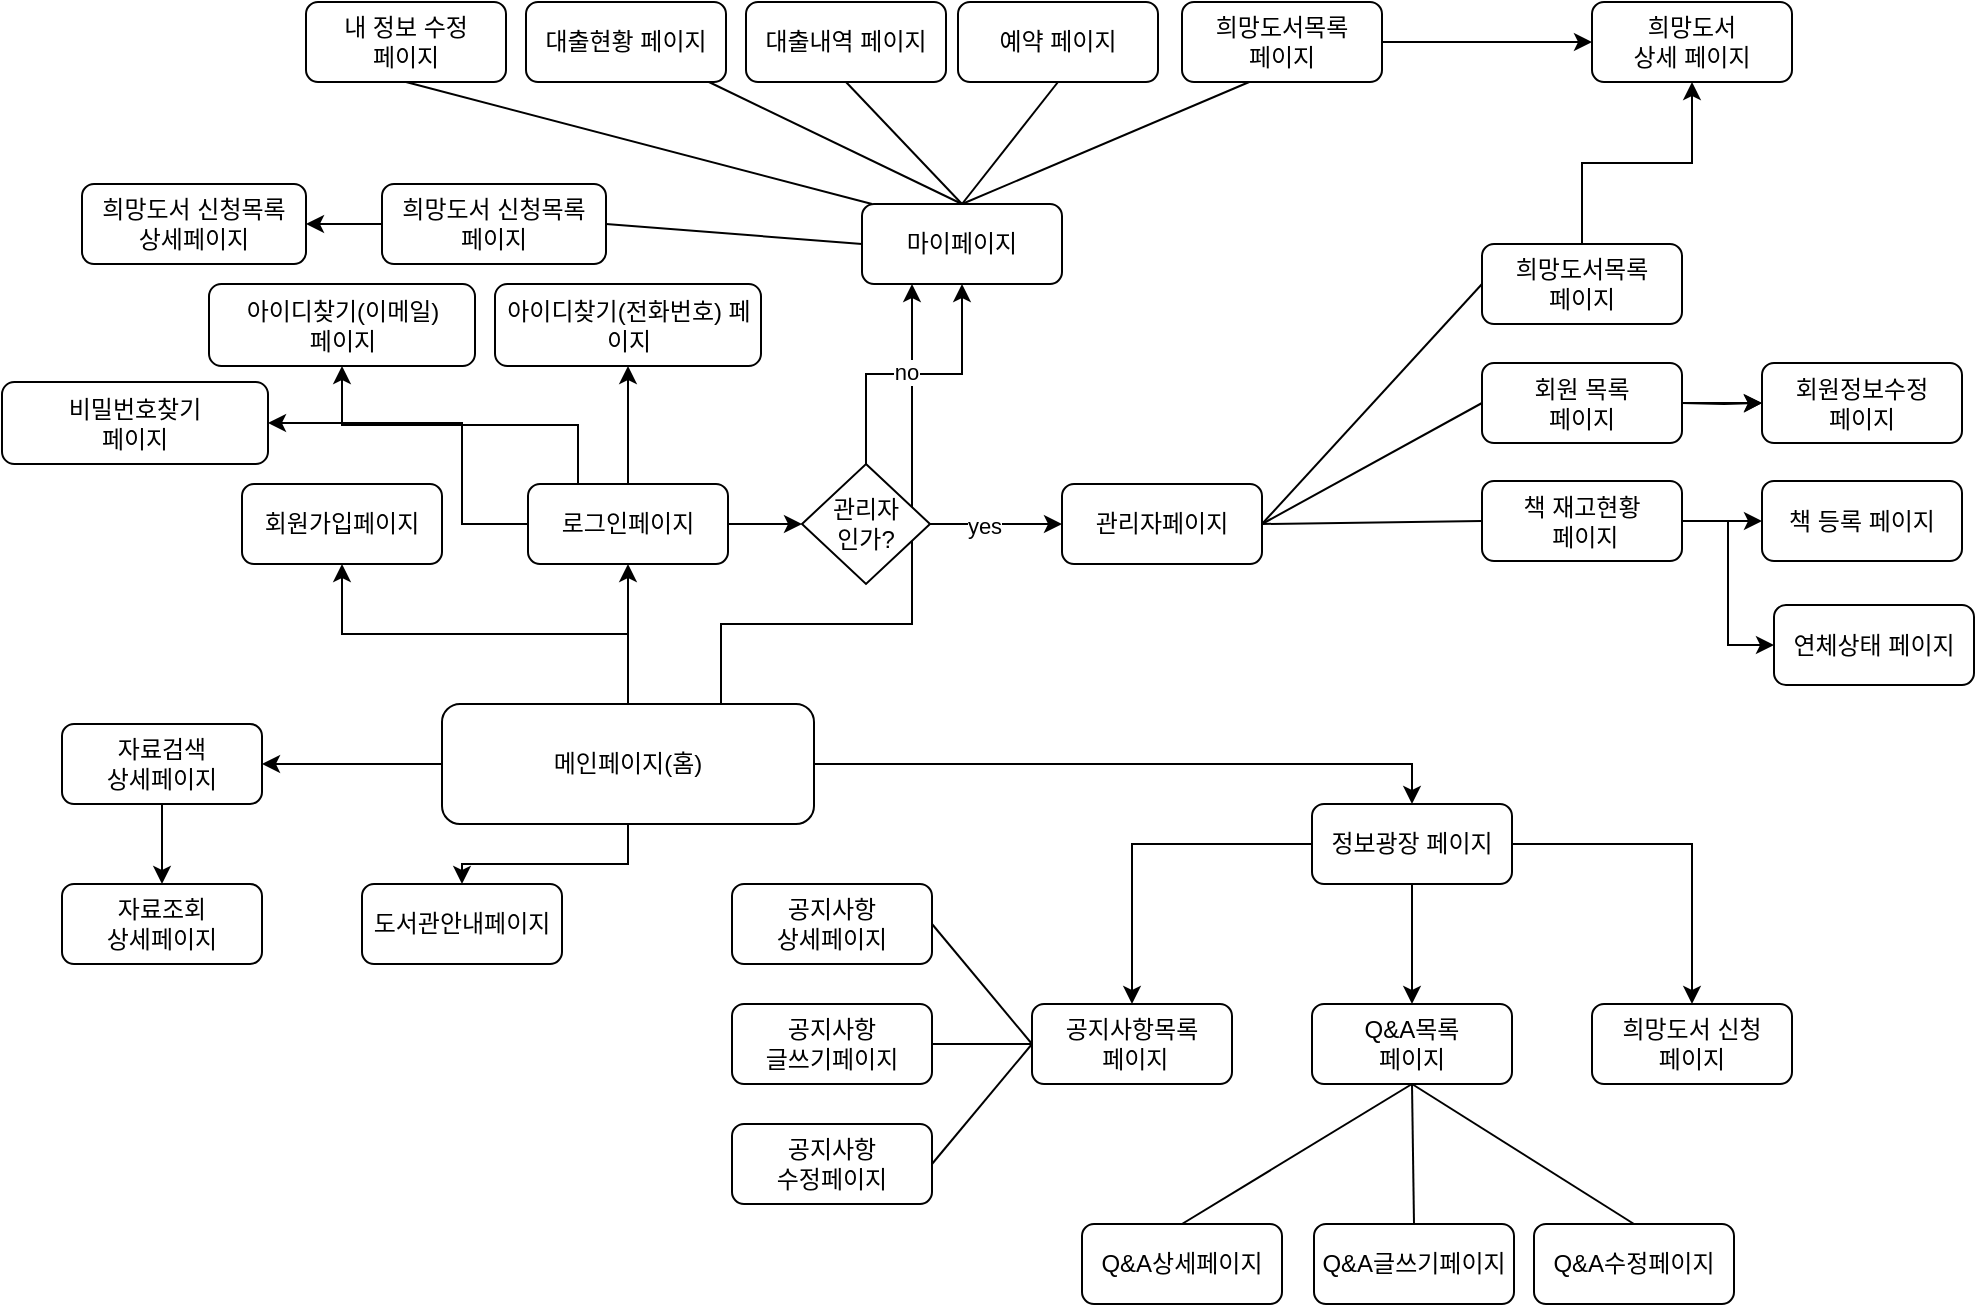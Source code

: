 <mxfile version="23.1.1" type="device">
  <diagram name="페이지-1" id="M1RNM7WDwCRg9Kb96guz">
    <mxGraphModel dx="1034" dy="1859" grid="1" gridSize="10" guides="1" tooltips="1" connect="1" arrows="1" fold="1" page="1" pageScale="1" pageWidth="827" pageHeight="1169" math="0" shadow="0">
      <root>
        <mxCell id="0" />
        <mxCell id="1" parent="0" />
        <mxCell id="Unt0BpAqnxLBG9hi-jSZ-130" style="edgeStyle=orthogonalEdgeStyle;rounded=0;orthogonalLoop=1;jettySize=auto;html=1;entryX=0.5;entryY=1;entryDx=0;entryDy=0;" parent="1" source="Unt0BpAqnxLBG9hi-jSZ-1" target="Unt0BpAqnxLBG9hi-jSZ-3" edge="1">
          <mxGeometry relative="1" as="geometry" />
        </mxCell>
        <mxCell id="Unt0BpAqnxLBG9hi-jSZ-131" style="edgeStyle=orthogonalEdgeStyle;rounded=0;orthogonalLoop=1;jettySize=auto;html=1;entryX=0.5;entryY=1;entryDx=0;entryDy=0;" parent="1" source="Unt0BpAqnxLBG9hi-jSZ-1" target="Unt0BpAqnxLBG9hi-jSZ-4" edge="1">
          <mxGeometry relative="1" as="geometry" />
        </mxCell>
        <mxCell id="Unt0BpAqnxLBG9hi-jSZ-136" style="edgeStyle=orthogonalEdgeStyle;rounded=0;orthogonalLoop=1;jettySize=auto;html=1;entryX=1;entryY=0.5;entryDx=0;entryDy=0;" parent="1" source="Unt0BpAqnxLBG9hi-jSZ-1" target="Unt0BpAqnxLBG9hi-jSZ-25" edge="1">
          <mxGeometry relative="1" as="geometry" />
        </mxCell>
        <mxCell id="Unt0BpAqnxLBG9hi-jSZ-138" style="edgeStyle=orthogonalEdgeStyle;rounded=0;orthogonalLoop=1;jettySize=auto;html=1;entryX=0.5;entryY=0;entryDx=0;entryDy=0;" parent="1" source="Unt0BpAqnxLBG9hi-jSZ-1" target="Unt0BpAqnxLBG9hi-jSZ-43" edge="1">
          <mxGeometry relative="1" as="geometry" />
        </mxCell>
        <mxCell id="Unt0BpAqnxLBG9hi-jSZ-139" style="edgeStyle=orthogonalEdgeStyle;rounded=0;orthogonalLoop=1;jettySize=auto;html=1;entryX=0.5;entryY=0;entryDx=0;entryDy=0;exitX=1;exitY=0.5;exitDx=0;exitDy=0;" parent="1" source="Unt0BpAqnxLBG9hi-jSZ-1" target="Unt0BpAqnxLBG9hi-jSZ-44" edge="1">
          <mxGeometry relative="1" as="geometry">
            <mxPoint x="390" y="-760" as="sourcePoint" />
          </mxGeometry>
        </mxCell>
        <mxCell id="FfFUScTDarVgMfqGQcvW-7" style="edgeStyle=orthogonalEdgeStyle;rounded=0;orthogonalLoop=1;jettySize=auto;html=1;exitX=0.75;exitY=0;exitDx=0;exitDy=0;entryX=0.25;entryY=1;entryDx=0;entryDy=0;" parent="1" source="Unt0BpAqnxLBG9hi-jSZ-1" target="Unt0BpAqnxLBG9hi-jSZ-70" edge="1">
          <mxGeometry relative="1" as="geometry">
            <Array as="points">
              <mxPoint x="380" y="-750" />
              <mxPoint x="475" y="-750" />
            </Array>
          </mxGeometry>
        </mxCell>
        <mxCell id="Unt0BpAqnxLBG9hi-jSZ-1" value="메인페이지(홈)" style="rounded=1;whiteSpace=wrap;html=1;" parent="1" vertex="1">
          <mxGeometry x="240" y="-710" width="186" height="60" as="geometry" />
        </mxCell>
        <mxCell id="Unt0BpAqnxLBG9hi-jSZ-132" style="edgeStyle=orthogonalEdgeStyle;rounded=0;orthogonalLoop=1;jettySize=auto;html=1;entryX=0.5;entryY=1;entryDx=0;entryDy=0;" parent="1" source="Unt0BpAqnxLBG9hi-jSZ-3" target="Unt0BpAqnxLBG9hi-jSZ-75" edge="1">
          <mxGeometry relative="1" as="geometry" />
        </mxCell>
        <mxCell id="Unt0BpAqnxLBG9hi-jSZ-155" style="edgeStyle=orthogonalEdgeStyle;rounded=0;orthogonalLoop=1;jettySize=auto;html=1;entryX=0;entryY=0.5;entryDx=0;entryDy=0;" parent="1" source="Unt0BpAqnxLBG9hi-jSZ-3" target="Unt0BpAqnxLBG9hi-jSZ-153" edge="1">
          <mxGeometry relative="1" as="geometry" />
        </mxCell>
        <mxCell id="FfFUScTDarVgMfqGQcvW-4" style="edgeStyle=orthogonalEdgeStyle;rounded=0;orthogonalLoop=1;jettySize=auto;html=1;exitX=0.25;exitY=0;exitDx=0;exitDy=0;entryX=0.5;entryY=1;entryDx=0;entryDy=0;" parent="1" source="Unt0BpAqnxLBG9hi-jSZ-3" target="FfFUScTDarVgMfqGQcvW-3" edge="1">
          <mxGeometry relative="1" as="geometry" />
        </mxCell>
        <mxCell id="FfFUScTDarVgMfqGQcvW-6" style="edgeStyle=orthogonalEdgeStyle;rounded=0;orthogonalLoop=1;jettySize=auto;html=1;exitX=0;exitY=0.5;exitDx=0;exitDy=0;entryX=1;entryY=0.5;entryDx=0;entryDy=0;" parent="1" source="Unt0BpAqnxLBG9hi-jSZ-3" target="FfFUScTDarVgMfqGQcvW-5" edge="1">
          <mxGeometry relative="1" as="geometry">
            <Array as="points">
              <mxPoint x="250" y="-800" />
              <mxPoint x="250" y="-851" />
            </Array>
          </mxGeometry>
        </mxCell>
        <mxCell id="Unt0BpAqnxLBG9hi-jSZ-3" value="로그인페이지" style="rounded=1;whiteSpace=wrap;html=1;" parent="1" vertex="1">
          <mxGeometry x="283" y="-820" width="100" height="40" as="geometry" />
        </mxCell>
        <mxCell id="Unt0BpAqnxLBG9hi-jSZ-4" value="회원가입페이지" style="rounded=1;whiteSpace=wrap;html=1;" parent="1" vertex="1">
          <mxGeometry x="140" y="-820" width="100" height="40" as="geometry" />
        </mxCell>
        <mxCell id="RYUEjLc38tzBG5ukOGD8-2" style="edgeStyle=orthogonalEdgeStyle;rounded=0;orthogonalLoop=1;jettySize=auto;html=1;entryX=0.5;entryY=0;entryDx=0;entryDy=0;" parent="1" source="Unt0BpAqnxLBG9hi-jSZ-25" target="RYUEjLc38tzBG5ukOGD8-1" edge="1">
          <mxGeometry relative="1" as="geometry" />
        </mxCell>
        <mxCell id="Unt0BpAqnxLBG9hi-jSZ-25" value="자료검색&lt;br&gt;상세페이지" style="rounded=1;whiteSpace=wrap;html=1;" parent="1" vertex="1">
          <mxGeometry x="50" y="-700" width="100" height="40" as="geometry" />
        </mxCell>
        <mxCell id="Unt0BpAqnxLBG9hi-jSZ-42" value="Q&amp;amp;A목록&lt;br&gt;페이지" style="rounded=1;whiteSpace=wrap;html=1;" parent="1" vertex="1">
          <mxGeometry x="675" y="-560" width="100" height="40" as="geometry" />
        </mxCell>
        <mxCell id="Unt0BpAqnxLBG9hi-jSZ-43" value="도서관안내페이지" style="rounded=1;whiteSpace=wrap;html=1;" parent="1" vertex="1">
          <mxGeometry x="200" y="-620" width="100" height="40" as="geometry" />
        </mxCell>
        <mxCell id="Unt0BpAqnxLBG9hi-jSZ-141" value="" style="edgeStyle=orthogonalEdgeStyle;rounded=0;orthogonalLoop=1;jettySize=auto;html=1;" parent="1" source="Unt0BpAqnxLBG9hi-jSZ-44" target="Unt0BpAqnxLBG9hi-jSZ-42" edge="1">
          <mxGeometry relative="1" as="geometry" />
        </mxCell>
        <mxCell id="Unt0BpAqnxLBG9hi-jSZ-142" style="edgeStyle=orthogonalEdgeStyle;rounded=0;orthogonalLoop=1;jettySize=auto;html=1;entryX=0.5;entryY=0;entryDx=0;entryDy=0;" parent="1" source="Unt0BpAqnxLBG9hi-jSZ-44" target="Unt0BpAqnxLBG9hi-jSZ-126" edge="1">
          <mxGeometry relative="1" as="geometry" />
        </mxCell>
        <mxCell id="Unt0BpAqnxLBG9hi-jSZ-143" style="edgeStyle=orthogonalEdgeStyle;rounded=0;orthogonalLoop=1;jettySize=auto;html=1;entryX=0.5;entryY=0;entryDx=0;entryDy=0;" parent="1" source="Unt0BpAqnxLBG9hi-jSZ-44" target="Unt0BpAqnxLBG9hi-jSZ-127" edge="1">
          <mxGeometry relative="1" as="geometry" />
        </mxCell>
        <mxCell id="Unt0BpAqnxLBG9hi-jSZ-44" value="정보광장 페이지" style="rounded=1;whiteSpace=wrap;html=1;" parent="1" vertex="1">
          <mxGeometry x="675" y="-660" width="100" height="40" as="geometry" />
        </mxCell>
        <mxCell id="Unt0BpAqnxLBG9hi-jSZ-70" value="마이페이지" style="rounded=1;whiteSpace=wrap;html=1;" parent="1" vertex="1">
          <mxGeometry x="450" y="-960" width="100" height="40" as="geometry" />
        </mxCell>
        <mxCell id="Unt0BpAqnxLBG9hi-jSZ-75" value="아이디찾기(전화번호) 페이지" style="rounded=1;whiteSpace=wrap;html=1;" parent="1" vertex="1">
          <mxGeometry x="266.5" y="-920" width="133" height="41" as="geometry" />
        </mxCell>
        <mxCell id="Unt0BpAqnxLBG9hi-jSZ-85" value="관리자페이지" style="rounded=1;whiteSpace=wrap;html=1;" parent="1" vertex="1">
          <mxGeometry x="550" y="-820" width="100" height="40" as="geometry" />
        </mxCell>
        <mxCell id="Unt0BpAqnxLBG9hi-jSZ-119" value="대출내역 페이지" style="rounded=1;whiteSpace=wrap;html=1;" parent="1" vertex="1">
          <mxGeometry x="392" y="-1061" width="100" height="40" as="geometry" />
        </mxCell>
        <mxCell id="Unt0BpAqnxLBG9hi-jSZ-121" value="예약 페이지" style="rounded=1;whiteSpace=wrap;html=1;" parent="1" vertex="1">
          <mxGeometry x="498" y="-1061" width="100" height="40" as="geometry" />
        </mxCell>
        <mxCell id="Unt0BpAqnxLBG9hi-jSZ-123" value="대출현황 페이지" style="rounded=1;whiteSpace=wrap;html=1;" parent="1" vertex="1">
          <mxGeometry x="282" y="-1061" width="100" height="40" as="geometry" />
        </mxCell>
        <mxCell id="RYUEjLc38tzBG5ukOGD8-28" value="" style="edgeStyle=orthogonalEdgeStyle;rounded=0;orthogonalLoop=1;jettySize=auto;html=1;" parent="1" source="Unt0BpAqnxLBG9hi-jSZ-124" target="RYUEjLc38tzBG5ukOGD8-27" edge="1">
          <mxGeometry relative="1" as="geometry" />
        </mxCell>
        <mxCell id="Unt0BpAqnxLBG9hi-jSZ-124" value="회원 목록&lt;br&gt;페이지" style="rounded=1;whiteSpace=wrap;html=1;" parent="1" vertex="1">
          <mxGeometry x="760" y="-880.5" width="100" height="40" as="geometry" />
        </mxCell>
        <mxCell id="Unt0BpAqnxLBG9hi-jSZ-149" value="" style="edgeStyle=orthogonalEdgeStyle;rounded=0;orthogonalLoop=1;jettySize=auto;html=1;" parent="1" source="Unt0BpAqnxLBG9hi-jSZ-125" target="Unt0BpAqnxLBG9hi-jSZ-135" edge="1">
          <mxGeometry relative="1" as="geometry" />
        </mxCell>
        <mxCell id="FfFUScTDarVgMfqGQcvW-2" style="edgeStyle=orthogonalEdgeStyle;rounded=0;orthogonalLoop=1;jettySize=auto;html=1;exitX=1;exitY=0.5;exitDx=0;exitDy=0;entryX=0;entryY=0.5;entryDx=0;entryDy=0;" parent="1" source="Unt0BpAqnxLBG9hi-jSZ-125" target="FfFUScTDarVgMfqGQcvW-1" edge="1">
          <mxGeometry relative="1" as="geometry" />
        </mxCell>
        <mxCell id="Unt0BpAqnxLBG9hi-jSZ-125" value="책 재고현황&lt;br&gt;&amp;nbsp;페이지" style="rounded=1;whiteSpace=wrap;html=1;" parent="1" vertex="1">
          <mxGeometry x="760" y="-821.5" width="100" height="40" as="geometry" />
        </mxCell>
        <mxCell id="Unt0BpAqnxLBG9hi-jSZ-126" value="공지사항목록&lt;br&gt;&amp;nbsp;페이지" style="rounded=1;whiteSpace=wrap;html=1;" parent="1" vertex="1">
          <mxGeometry x="535" y="-560" width="100" height="40" as="geometry" />
        </mxCell>
        <mxCell id="Unt0BpAqnxLBG9hi-jSZ-127" value="희망도서 신청&lt;br&gt;페이지" style="rounded=1;whiteSpace=wrap;html=1;" parent="1" vertex="1">
          <mxGeometry x="815" y="-560" width="100" height="40" as="geometry" />
        </mxCell>
        <mxCell id="Unt0BpAqnxLBG9hi-jSZ-135" value="책 등록 페이지" style="rounded=1;whiteSpace=wrap;html=1;" parent="1" vertex="1">
          <mxGeometry x="900" y="-821.5" width="100" height="40" as="geometry" />
        </mxCell>
        <mxCell id="Unt0BpAqnxLBG9hi-jSZ-146" value="" style="endArrow=none;html=1;rounded=0;entryX=1;entryY=0.5;entryDx=0;entryDy=0;exitX=0;exitY=0.5;exitDx=0;exitDy=0;" parent="1" source="Unt0BpAqnxLBG9hi-jSZ-124" target="Unt0BpAqnxLBG9hi-jSZ-85" edge="1">
          <mxGeometry width="50" height="50" relative="1" as="geometry">
            <mxPoint x="530" y="-850" as="sourcePoint" />
            <mxPoint x="700" y="-970" as="targetPoint" />
          </mxGeometry>
        </mxCell>
        <mxCell id="Unt0BpAqnxLBG9hi-jSZ-147" value="" style="endArrow=none;html=1;rounded=0;entryX=1;entryY=0.5;entryDx=0;entryDy=0;exitX=0;exitY=0.5;exitDx=0;exitDy=0;" parent="1" source="Unt0BpAqnxLBG9hi-jSZ-125" target="Unt0BpAqnxLBG9hi-jSZ-85" edge="1">
          <mxGeometry width="50" height="50" relative="1" as="geometry">
            <mxPoint x="530" y="-850" as="sourcePoint" />
            <mxPoint x="700" y="-970" as="targetPoint" />
          </mxGeometry>
        </mxCell>
        <mxCell id="Unt0BpAqnxLBG9hi-jSZ-150" value="" style="endArrow=none;html=1;rounded=0;entryX=0.5;entryY=0;entryDx=0;entryDy=0;" parent="1" source="Unt0BpAqnxLBG9hi-jSZ-123" target="Unt0BpAqnxLBG9hi-jSZ-70" edge="1">
          <mxGeometry width="50" height="50" relative="1" as="geometry">
            <mxPoint x="465" y="-679" as="sourcePoint" />
            <mxPoint x="515" y="-729" as="targetPoint" />
          </mxGeometry>
        </mxCell>
        <mxCell id="Unt0BpAqnxLBG9hi-jSZ-151" value="" style="endArrow=none;html=1;rounded=0;entryX=0.5;entryY=0;entryDx=0;entryDy=0;exitX=0.5;exitY=1;exitDx=0;exitDy=0;" parent="1" source="Unt0BpAqnxLBG9hi-jSZ-119" target="Unt0BpAqnxLBG9hi-jSZ-70" edge="1">
          <mxGeometry width="50" height="50" relative="1" as="geometry">
            <mxPoint x="477" y="-969" as="sourcePoint" />
            <mxPoint x="515" y="-908" as="targetPoint" />
          </mxGeometry>
        </mxCell>
        <mxCell id="Unt0BpAqnxLBG9hi-jSZ-152" value="" style="endArrow=none;html=1;rounded=0;entryX=0.5;entryY=0;entryDx=0;entryDy=0;exitX=0.5;exitY=1;exitDx=0;exitDy=0;" parent="1" source="Unt0BpAqnxLBG9hi-jSZ-121" target="Unt0BpAqnxLBG9hi-jSZ-70" edge="1">
          <mxGeometry width="50" height="50" relative="1" as="geometry">
            <mxPoint x="487" y="-959" as="sourcePoint" />
            <mxPoint x="525" y="-898" as="targetPoint" />
          </mxGeometry>
        </mxCell>
        <mxCell id="Unt0BpAqnxLBG9hi-jSZ-156" style="edgeStyle=orthogonalEdgeStyle;rounded=0;orthogonalLoop=1;jettySize=auto;html=1;entryX=0.5;entryY=1;entryDx=0;entryDy=0;" parent="1" source="Unt0BpAqnxLBG9hi-jSZ-153" target="Unt0BpAqnxLBG9hi-jSZ-70" edge="1">
          <mxGeometry relative="1" as="geometry" />
        </mxCell>
        <mxCell id="Unt0BpAqnxLBG9hi-jSZ-158" value="no" style="edgeLabel;html=1;align=center;verticalAlign=middle;resizable=0;points=[];" parent="Unt0BpAqnxLBG9hi-jSZ-156" vertex="1" connectable="0">
          <mxGeometry x="-0.061" y="1" relative="1" as="geometry">
            <mxPoint as="offset" />
          </mxGeometry>
        </mxCell>
        <mxCell id="Unt0BpAqnxLBG9hi-jSZ-157" style="edgeStyle=orthogonalEdgeStyle;rounded=0;orthogonalLoop=1;jettySize=auto;html=1;entryX=0;entryY=0.5;entryDx=0;entryDy=0;exitX=1;exitY=0.5;exitDx=0;exitDy=0;" parent="1" source="Unt0BpAqnxLBG9hi-jSZ-153" target="Unt0BpAqnxLBG9hi-jSZ-85" edge="1">
          <mxGeometry relative="1" as="geometry" />
        </mxCell>
        <mxCell id="Unt0BpAqnxLBG9hi-jSZ-159" value="yes" style="edgeLabel;html=1;align=center;verticalAlign=middle;resizable=0;points=[];" parent="Unt0BpAqnxLBG9hi-jSZ-157" vertex="1" connectable="0">
          <mxGeometry x="-0.198" y="-1" relative="1" as="geometry">
            <mxPoint as="offset" />
          </mxGeometry>
        </mxCell>
        <mxCell id="Unt0BpAqnxLBG9hi-jSZ-153" value="관리자&lt;br&gt;인가?" style="rhombus;whiteSpace=wrap;html=1;" parent="1" vertex="1">
          <mxGeometry x="420" y="-830" width="64" height="60" as="geometry" />
        </mxCell>
        <mxCell id="RYUEjLc38tzBG5ukOGD8-1" value="자료조회&lt;br&gt;상세페이지" style="rounded=1;whiteSpace=wrap;html=1;" parent="1" vertex="1">
          <mxGeometry x="50" y="-620" width="100" height="40" as="geometry" />
        </mxCell>
        <mxCell id="RYUEjLc38tzBG5ukOGD8-3" value="Q&amp;amp;A상세페이지" style="rounded=1;whiteSpace=wrap;html=1;" parent="1" vertex="1">
          <mxGeometry x="560" y="-450" width="100" height="40" as="geometry" />
        </mxCell>
        <mxCell id="RYUEjLc38tzBG5ukOGD8-5" value="Q&amp;amp;A글쓰기페이지" style="rounded=1;whiteSpace=wrap;html=1;" parent="1" vertex="1">
          <mxGeometry x="676" y="-450" width="100" height="40" as="geometry" />
        </mxCell>
        <mxCell id="RYUEjLc38tzBG5ukOGD8-6" value="Q&amp;amp;A수정페이지" style="rounded=1;whiteSpace=wrap;html=1;" parent="1" vertex="1">
          <mxGeometry x="786" y="-450" width="100" height="40" as="geometry" />
        </mxCell>
        <mxCell id="RYUEjLc38tzBG5ukOGD8-8" value="" style="endArrow=none;html=1;rounded=0;entryX=0.5;entryY=1;entryDx=0;entryDy=0;exitX=0.5;exitY=0;exitDx=0;exitDy=0;" parent="1" source="RYUEjLc38tzBG5ukOGD8-3" target="Unt0BpAqnxLBG9hi-jSZ-42" edge="1">
          <mxGeometry width="50" height="50" relative="1" as="geometry">
            <mxPoint x="655" y="-460" as="sourcePoint" />
            <mxPoint x="705" y="-510" as="targetPoint" />
          </mxGeometry>
        </mxCell>
        <mxCell id="RYUEjLc38tzBG5ukOGD8-9" value="" style="endArrow=none;html=1;rounded=0;exitX=0.5;exitY=0;exitDx=0;exitDy=0;entryX=0.5;entryY=1;entryDx=0;entryDy=0;" parent="1" source="RYUEjLc38tzBG5ukOGD8-5" target="Unt0BpAqnxLBG9hi-jSZ-42" edge="1">
          <mxGeometry width="50" height="50" relative="1" as="geometry">
            <mxPoint x="620" y="-440" as="sourcePoint" />
            <mxPoint x="735" y="-510" as="targetPoint" />
          </mxGeometry>
        </mxCell>
        <mxCell id="RYUEjLc38tzBG5ukOGD8-10" value="" style="endArrow=none;html=1;rounded=0;entryX=0.5;entryY=1;entryDx=0;entryDy=0;exitX=0.5;exitY=0;exitDx=0;exitDy=0;" parent="1" source="RYUEjLc38tzBG5ukOGD8-6" target="Unt0BpAqnxLBG9hi-jSZ-42" edge="1">
          <mxGeometry width="50" height="50" relative="1" as="geometry">
            <mxPoint x="630" y="-430" as="sourcePoint" />
            <mxPoint x="745" y="-500" as="targetPoint" />
          </mxGeometry>
        </mxCell>
        <mxCell id="RYUEjLc38tzBG5ukOGD8-11" value="공지사항&lt;br&gt;상세페이지" style="rounded=1;whiteSpace=wrap;html=1;" parent="1" vertex="1">
          <mxGeometry x="385" y="-620" width="100" height="40" as="geometry" />
        </mxCell>
        <mxCell id="RYUEjLc38tzBG5ukOGD8-12" value="공지사항&lt;br&gt;글쓰기페이지" style="rounded=1;whiteSpace=wrap;html=1;" parent="1" vertex="1">
          <mxGeometry x="385" y="-560" width="100" height="40" as="geometry" />
        </mxCell>
        <mxCell id="RYUEjLc38tzBG5ukOGD8-13" value="공지사항&lt;br&gt;수정페이지" style="rounded=1;whiteSpace=wrap;html=1;" parent="1" vertex="1">
          <mxGeometry x="385" y="-500" width="100" height="40" as="geometry" />
        </mxCell>
        <mxCell id="RYUEjLc38tzBG5ukOGD8-14" value="" style="endArrow=none;html=1;rounded=0;entryX=0;entryY=0.5;entryDx=0;entryDy=0;exitX=1;exitY=0.5;exitDx=0;exitDy=0;" parent="1" source="RYUEjLc38tzBG5ukOGD8-11" target="Unt0BpAqnxLBG9hi-jSZ-126" edge="1">
          <mxGeometry width="50" height="50" relative="1" as="geometry">
            <mxPoint x="620" y="-440" as="sourcePoint" />
            <mxPoint x="735" y="-510" as="targetPoint" />
          </mxGeometry>
        </mxCell>
        <mxCell id="RYUEjLc38tzBG5ukOGD8-15" value="" style="endArrow=none;html=1;rounded=0;entryX=0;entryY=0.5;entryDx=0;entryDy=0;" parent="1" source="RYUEjLc38tzBG5ukOGD8-12" target="Unt0BpAqnxLBG9hi-jSZ-126" edge="1">
          <mxGeometry width="50" height="50" relative="1" as="geometry">
            <mxPoint x="630" y="-430" as="sourcePoint" />
            <mxPoint x="745" y="-500" as="targetPoint" />
          </mxGeometry>
        </mxCell>
        <mxCell id="RYUEjLc38tzBG5ukOGD8-16" value="" style="endArrow=none;html=1;rounded=0;entryX=0;entryY=0.5;entryDx=0;entryDy=0;exitX=1;exitY=0.5;exitDx=0;exitDy=0;" parent="1" source="RYUEjLc38tzBG5ukOGD8-13" target="Unt0BpAqnxLBG9hi-jSZ-126" edge="1">
          <mxGeometry width="50" height="50" relative="1" as="geometry">
            <mxPoint x="640" y="-420" as="sourcePoint" />
            <mxPoint x="755" y="-490" as="targetPoint" />
          </mxGeometry>
        </mxCell>
        <mxCell id="FfFUScTDarVgMfqGQcvW-12" style="edgeStyle=orthogonalEdgeStyle;rounded=0;orthogonalLoop=1;jettySize=auto;html=1;exitX=0.5;exitY=0;exitDx=0;exitDy=0;entryX=0.5;entryY=1;entryDx=0;entryDy=0;" parent="1" source="RYUEjLc38tzBG5ukOGD8-17" target="FfFUScTDarVgMfqGQcvW-10" edge="1">
          <mxGeometry relative="1" as="geometry" />
        </mxCell>
        <mxCell id="RYUEjLc38tzBG5ukOGD8-17" value="희망도서목록&lt;br&gt;페이지" style="rounded=1;whiteSpace=wrap;html=1;" parent="1" vertex="1">
          <mxGeometry x="760" y="-940" width="100" height="40" as="geometry" />
        </mxCell>
        <mxCell id="RYUEjLc38tzBG5ukOGD8-18" value="" style="endArrow=none;html=1;rounded=0;entryX=1;entryY=0.5;entryDx=0;entryDy=0;exitX=0;exitY=0.5;exitDx=0;exitDy=0;" parent="1" source="RYUEjLc38tzBG5ukOGD8-17" target="Unt0BpAqnxLBG9hi-jSZ-85" edge="1">
          <mxGeometry width="50" height="50" relative="1" as="geometry">
            <mxPoint x="520" y="-770" as="sourcePoint" />
            <mxPoint x="570" y="-820" as="targetPoint" />
          </mxGeometry>
        </mxCell>
        <mxCell id="RYUEjLc38tzBG5ukOGD8-19" value="내 정보 수정&lt;br&gt;페이지" style="rounded=1;whiteSpace=wrap;html=1;" parent="1" vertex="1">
          <mxGeometry x="172" y="-1061" width="100" height="40" as="geometry" />
        </mxCell>
        <mxCell id="RYUEjLc38tzBG5ukOGD8-20" value="" style="endArrow=none;html=1;rounded=0;exitX=0.5;exitY=1;exitDx=0;exitDy=0;" parent="1" source="RYUEjLc38tzBG5ukOGD8-19" edge="1">
          <mxGeometry width="50" height="50" relative="1" as="geometry">
            <mxPoint x="520" y="-770" as="sourcePoint" />
            <mxPoint x="455" y="-960" as="targetPoint" />
          </mxGeometry>
        </mxCell>
        <mxCell id="RYUEjLc38tzBG5ukOGD8-25" style="edgeStyle=orthogonalEdgeStyle;rounded=0;orthogonalLoop=1;jettySize=auto;html=1;" parent="1" source="RYUEjLc38tzBG5ukOGD8-22" target="RYUEjLc38tzBG5ukOGD8-24" edge="1">
          <mxGeometry relative="1" as="geometry" />
        </mxCell>
        <mxCell id="RYUEjLc38tzBG5ukOGD8-22" value="희망도서 신청목록&lt;br&gt;페이지" style="rounded=1;whiteSpace=wrap;html=1;" parent="1" vertex="1">
          <mxGeometry x="210" y="-970" width="112" height="40" as="geometry" />
        </mxCell>
        <mxCell id="RYUEjLc38tzBG5ukOGD8-23" value="" style="endArrow=none;html=1;rounded=0;exitX=1;exitY=0.5;exitDx=0;exitDy=0;entryX=0;entryY=0.5;entryDx=0;entryDy=0;" parent="1" source="RYUEjLc38tzBG5ukOGD8-22" edge="1" target="Unt0BpAqnxLBG9hi-jSZ-70">
          <mxGeometry width="50" height="50" relative="1" as="geometry">
            <mxPoint x="520" y="-770" as="sourcePoint" />
            <mxPoint x="400" y="-950" as="targetPoint" />
          </mxGeometry>
        </mxCell>
        <mxCell id="RYUEjLc38tzBG5ukOGD8-24" value="희망도서 신청목록&lt;br&gt;상세페이지" style="rounded=1;whiteSpace=wrap;html=1;" parent="1" vertex="1">
          <mxGeometry x="60" y="-970" width="112" height="40" as="geometry" />
        </mxCell>
        <mxCell id="RYUEjLc38tzBG5ukOGD8-26" value="" style="edgeStyle=orthogonalEdgeStyle;rounded=0;orthogonalLoop=1;jettySize=auto;html=1;" parent="1" target="RYUEjLc38tzBG5ukOGD8-27" edge="1">
          <mxGeometry relative="1" as="geometry">
            <mxPoint x="860" y="-860.5" as="sourcePoint" />
          </mxGeometry>
        </mxCell>
        <mxCell id="RYUEjLc38tzBG5ukOGD8-27" value="회원정보수정&lt;br&gt;페이지" style="rounded=1;whiteSpace=wrap;html=1;" parent="1" vertex="1">
          <mxGeometry x="900" y="-880.5" width="100" height="40" as="geometry" />
        </mxCell>
        <mxCell id="FfFUScTDarVgMfqGQcvW-1" value="연체상태 페이지" style="rounded=1;whiteSpace=wrap;html=1;" parent="1" vertex="1">
          <mxGeometry x="906" y="-759.5" width="100" height="40" as="geometry" />
        </mxCell>
        <mxCell id="FfFUScTDarVgMfqGQcvW-3" value="아이디찾기(이메일)&lt;br&gt;페이지" style="rounded=1;whiteSpace=wrap;html=1;" parent="1" vertex="1">
          <mxGeometry x="123.5" y="-920" width="133" height="41" as="geometry" />
        </mxCell>
        <mxCell id="FfFUScTDarVgMfqGQcvW-5" value="비밀번호찾기&lt;br&gt;페이지" style="rounded=1;whiteSpace=wrap;html=1;" parent="1" vertex="1">
          <mxGeometry x="20" y="-871" width="133" height="41" as="geometry" />
        </mxCell>
        <mxCell id="FfFUScTDarVgMfqGQcvW-11" style="edgeStyle=orthogonalEdgeStyle;rounded=0;orthogonalLoop=1;jettySize=auto;html=1;exitX=1;exitY=0.5;exitDx=0;exitDy=0;entryX=0;entryY=0.5;entryDx=0;entryDy=0;" parent="1" source="FfFUScTDarVgMfqGQcvW-8" target="FfFUScTDarVgMfqGQcvW-10" edge="1">
          <mxGeometry relative="1" as="geometry" />
        </mxCell>
        <mxCell id="FfFUScTDarVgMfqGQcvW-8" value="희망도서목록&lt;br&gt;페이지" style="rounded=1;whiteSpace=wrap;html=1;" parent="1" vertex="1">
          <mxGeometry x="610" y="-1061" width="100" height="40" as="geometry" />
        </mxCell>
        <mxCell id="FfFUScTDarVgMfqGQcvW-9" value="" style="endArrow=none;html=1;rounded=0;exitX=0.5;exitY=0;exitDx=0;exitDy=0;entryX=0.336;entryY=1;entryDx=0;entryDy=0;entryPerimeter=0;" parent="1" source="Unt0BpAqnxLBG9hi-jSZ-70" target="FfFUScTDarVgMfqGQcvW-8" edge="1">
          <mxGeometry width="50" height="50" relative="1" as="geometry">
            <mxPoint x="490" y="-790" as="sourcePoint" />
            <mxPoint x="540" y="-840" as="targetPoint" />
          </mxGeometry>
        </mxCell>
        <mxCell id="FfFUScTDarVgMfqGQcvW-10" value="희망도서&lt;br&gt;상세 페이지" style="rounded=1;whiteSpace=wrap;html=1;" parent="1" vertex="1">
          <mxGeometry x="815" y="-1061" width="100" height="40" as="geometry" />
        </mxCell>
      </root>
    </mxGraphModel>
  </diagram>
</mxfile>
